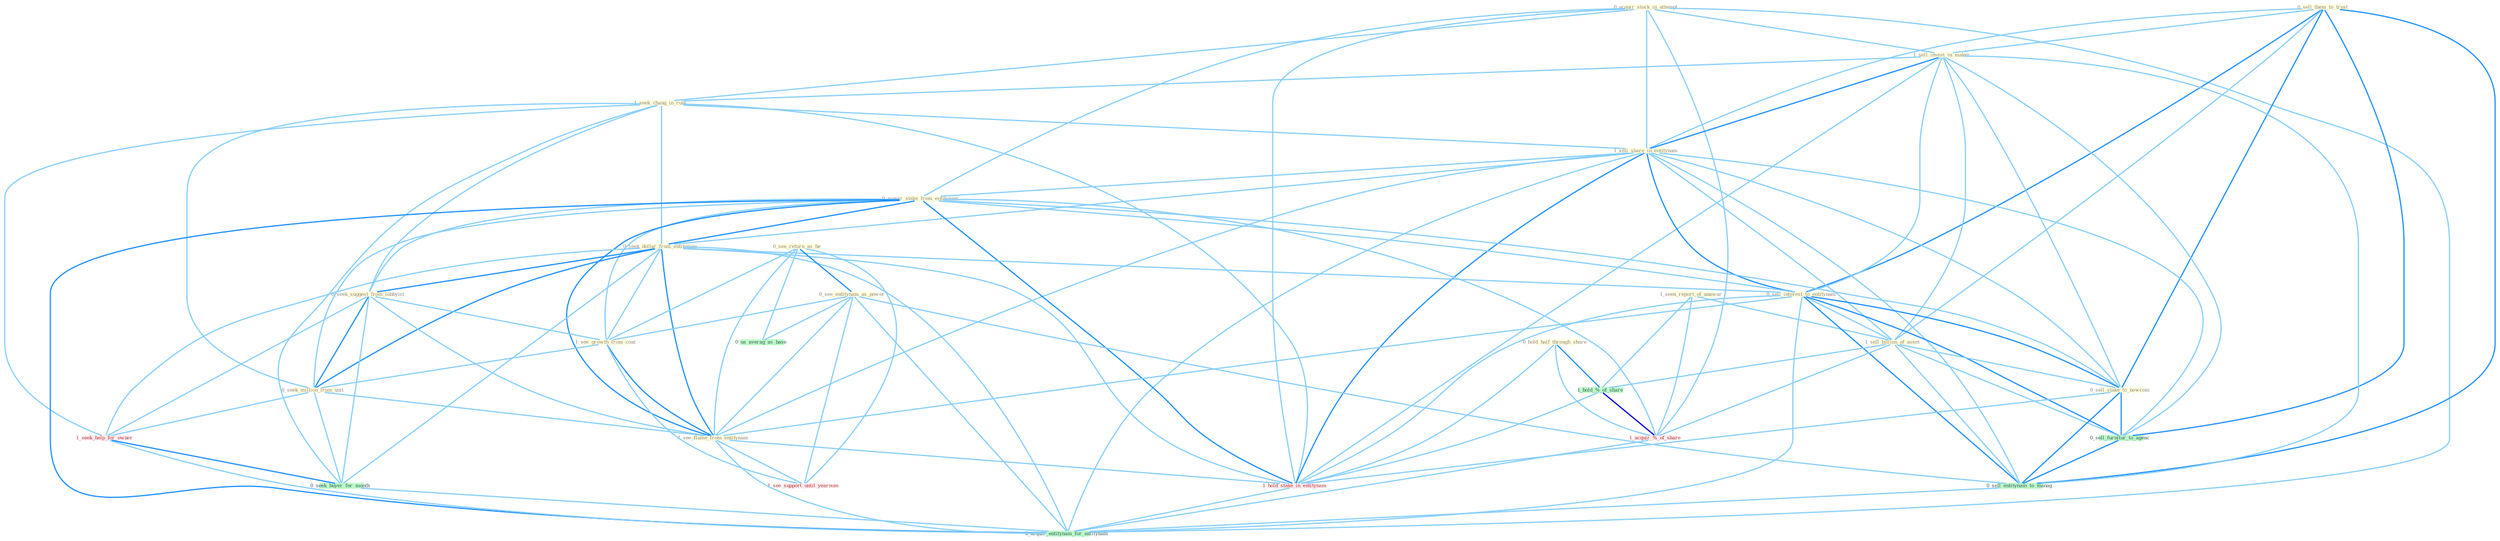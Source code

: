 Graph G{ 
    node
    [shape=polygon,style=filled,width=.5,height=.06,color="#BDFCC9",fixedsize=true,fontsize=4,
    fontcolor="#2f4f4f"];
    {node
    [color="#ffffe0", fontcolor="#8b7d6b"] "0_acquir_stock_in_attempt " "0_sell_them_to_trust " "1_sell_invest_in_maker " "1_seek_chang_in_rule " "1_sell_share_in_entitynam " "1_seen_report_of_unawar " "0_acquir_stake_from_entitynam " "0_seek_dollar_from_entitynam " "0_sell_interest_to_entitynam " "0_see_return_as_be " "0_see_entitynam_as_power " "1_sell_billion_of_asset " "0_hold_half_through_share " "0_seek_suggest_from_lobbyist " "0_sell_stake_to_newcom " "1_see_growth_from_coat " "0_seek_million_from_unit " "1_see_flame_from_entitynam "}
{node [color="#fff0f5", fontcolor="#b22222"] "1_hold_stake_in_entitynam " "1_seek_help_for_owner " "1_acquir_%_of_share " "1_see_support_until_yearnum "}
edge [color="#B0E2FF"];

	"0_acquir_stock_in_attempt " -- "1_sell_invest_in_maker " [w="1", color="#87cefa" ];
	"0_acquir_stock_in_attempt " -- "1_seek_chang_in_rule " [w="1", color="#87cefa" ];
	"0_acquir_stock_in_attempt " -- "1_sell_share_in_entitynam " [w="1", color="#87cefa" ];
	"0_acquir_stock_in_attempt " -- "0_acquir_stake_from_entitynam " [w="1", color="#87cefa" ];
	"0_acquir_stock_in_attempt " -- "1_hold_stake_in_entitynam " [w="1", color="#87cefa" ];
	"0_acquir_stock_in_attempt " -- "1_acquir_%_of_share " [w="1", color="#87cefa" ];
	"0_acquir_stock_in_attempt " -- "0_acquir_entitynam_for_entitynam " [w="1", color="#87cefa" ];
	"0_sell_them_to_trust " -- "1_sell_invest_in_maker " [w="1", color="#87cefa" ];
	"0_sell_them_to_trust " -- "1_sell_share_in_entitynam " [w="1", color="#87cefa" ];
	"0_sell_them_to_trust " -- "0_sell_interest_to_entitynam " [w="2", color="#1e90ff" , len=0.8];
	"0_sell_them_to_trust " -- "1_sell_billion_of_asset " [w="1", color="#87cefa" ];
	"0_sell_them_to_trust " -- "0_sell_stake_to_newcom " [w="2", color="#1e90ff" , len=0.8];
	"0_sell_them_to_trust " -- "0_sell_furnitur_to_agenc " [w="2", color="#1e90ff" , len=0.8];
	"0_sell_them_to_trust " -- "0_sell_entitynam_to_manag " [w="2", color="#1e90ff" , len=0.8];
	"1_sell_invest_in_maker " -- "1_seek_chang_in_rule " [w="1", color="#87cefa" ];
	"1_sell_invest_in_maker " -- "1_sell_share_in_entitynam " [w="2", color="#1e90ff" , len=0.8];
	"1_sell_invest_in_maker " -- "0_sell_interest_to_entitynam " [w="1", color="#87cefa" ];
	"1_sell_invest_in_maker " -- "1_sell_billion_of_asset " [w="1", color="#87cefa" ];
	"1_sell_invest_in_maker " -- "0_sell_stake_to_newcom " [w="1", color="#87cefa" ];
	"1_sell_invest_in_maker " -- "1_hold_stake_in_entitynam " [w="1", color="#87cefa" ];
	"1_sell_invest_in_maker " -- "0_sell_furnitur_to_agenc " [w="1", color="#87cefa" ];
	"1_sell_invest_in_maker " -- "0_sell_entitynam_to_manag " [w="1", color="#87cefa" ];
	"1_seek_chang_in_rule " -- "1_sell_share_in_entitynam " [w="1", color="#87cefa" ];
	"1_seek_chang_in_rule " -- "0_seek_dollar_from_entitynam " [w="1", color="#87cefa" ];
	"1_seek_chang_in_rule " -- "0_seek_suggest_from_lobbyist " [w="1", color="#87cefa" ];
	"1_seek_chang_in_rule " -- "0_seek_million_from_unit " [w="1", color="#87cefa" ];
	"1_seek_chang_in_rule " -- "1_hold_stake_in_entitynam " [w="1", color="#87cefa" ];
	"1_seek_chang_in_rule " -- "1_seek_help_for_owner " [w="1", color="#87cefa" ];
	"1_seek_chang_in_rule " -- "0_seek_buyer_for_month " [w="1", color="#87cefa" ];
	"1_sell_share_in_entitynam " -- "0_acquir_stake_from_entitynam " [w="1", color="#87cefa" ];
	"1_sell_share_in_entitynam " -- "0_seek_dollar_from_entitynam " [w="1", color="#87cefa" ];
	"1_sell_share_in_entitynam " -- "0_sell_interest_to_entitynam " [w="2", color="#1e90ff" , len=0.8];
	"1_sell_share_in_entitynam " -- "1_sell_billion_of_asset " [w="1", color="#87cefa" ];
	"1_sell_share_in_entitynam " -- "0_sell_stake_to_newcom " [w="1", color="#87cefa" ];
	"1_sell_share_in_entitynam " -- "1_see_flame_from_entitynam " [w="1", color="#87cefa" ];
	"1_sell_share_in_entitynam " -- "1_hold_stake_in_entitynam " [w="2", color="#1e90ff" , len=0.8];
	"1_sell_share_in_entitynam " -- "0_sell_furnitur_to_agenc " [w="1", color="#87cefa" ];
	"1_sell_share_in_entitynam " -- "0_sell_entitynam_to_manag " [w="1", color="#87cefa" ];
	"1_sell_share_in_entitynam " -- "0_acquir_entitynam_for_entitynam " [w="1", color="#87cefa" ];
	"1_seen_report_of_unawar " -- "1_sell_billion_of_asset " [w="1", color="#87cefa" ];
	"1_seen_report_of_unawar " -- "1_hold_%_of_share " [w="1", color="#87cefa" ];
	"1_seen_report_of_unawar " -- "1_acquir_%_of_share " [w="1", color="#87cefa" ];
	"0_acquir_stake_from_entitynam " -- "0_seek_dollar_from_entitynam " [w="2", color="#1e90ff" , len=0.8];
	"0_acquir_stake_from_entitynam " -- "0_sell_interest_to_entitynam " [w="1", color="#87cefa" ];
	"0_acquir_stake_from_entitynam " -- "0_seek_suggest_from_lobbyist " [w="1", color="#87cefa" ];
	"0_acquir_stake_from_entitynam " -- "0_sell_stake_to_newcom " [w="1", color="#87cefa" ];
	"0_acquir_stake_from_entitynam " -- "1_see_growth_from_coat " [w="1", color="#87cefa" ];
	"0_acquir_stake_from_entitynam " -- "0_seek_million_from_unit " [w="1", color="#87cefa" ];
	"0_acquir_stake_from_entitynam " -- "1_see_flame_from_entitynam " [w="2", color="#1e90ff" , len=0.8];
	"0_acquir_stake_from_entitynam " -- "1_hold_stake_in_entitynam " [w="2", color="#1e90ff" , len=0.8];
	"0_acquir_stake_from_entitynam " -- "1_acquir_%_of_share " [w="1", color="#87cefa" ];
	"0_acquir_stake_from_entitynam " -- "0_acquir_entitynam_for_entitynam " [w="2", color="#1e90ff" , len=0.8];
	"0_seek_dollar_from_entitynam " -- "0_sell_interest_to_entitynam " [w="1", color="#87cefa" ];
	"0_seek_dollar_from_entitynam " -- "0_seek_suggest_from_lobbyist " [w="2", color="#1e90ff" , len=0.8];
	"0_seek_dollar_from_entitynam " -- "1_see_growth_from_coat " [w="1", color="#87cefa" ];
	"0_seek_dollar_from_entitynam " -- "0_seek_million_from_unit " [w="2", color="#1e90ff" , len=0.8];
	"0_seek_dollar_from_entitynam " -- "1_see_flame_from_entitynam " [w="2", color="#1e90ff" , len=0.8];
	"0_seek_dollar_from_entitynam " -- "1_hold_stake_in_entitynam " [w="1", color="#87cefa" ];
	"0_seek_dollar_from_entitynam " -- "1_seek_help_for_owner " [w="1", color="#87cefa" ];
	"0_seek_dollar_from_entitynam " -- "0_seek_buyer_for_month " [w="1", color="#87cefa" ];
	"0_seek_dollar_from_entitynam " -- "0_acquir_entitynam_for_entitynam " [w="1", color="#87cefa" ];
	"0_sell_interest_to_entitynam " -- "1_sell_billion_of_asset " [w="1", color="#87cefa" ];
	"0_sell_interest_to_entitynam " -- "0_sell_stake_to_newcom " [w="2", color="#1e90ff" , len=0.8];
	"0_sell_interest_to_entitynam " -- "1_see_flame_from_entitynam " [w="1", color="#87cefa" ];
	"0_sell_interest_to_entitynam " -- "1_hold_stake_in_entitynam " [w="1", color="#87cefa" ];
	"0_sell_interest_to_entitynam " -- "0_sell_furnitur_to_agenc " [w="2", color="#1e90ff" , len=0.8];
	"0_sell_interest_to_entitynam " -- "0_sell_entitynam_to_manag " [w="2", color="#1e90ff" , len=0.8];
	"0_sell_interest_to_entitynam " -- "0_acquir_entitynam_for_entitynam " [w="1", color="#87cefa" ];
	"0_see_return_as_be " -- "0_see_entitynam_as_power " [w="2", color="#1e90ff" , len=0.8];
	"0_see_return_as_be " -- "1_see_growth_from_coat " [w="1", color="#87cefa" ];
	"0_see_return_as_be " -- "1_see_flame_from_entitynam " [w="1", color="#87cefa" ];
	"0_see_return_as_be " -- "1_see_support_until_yearnum " [w="1", color="#87cefa" ];
	"0_see_return_as_be " -- "0_us_averag_as_base " [w="1", color="#87cefa" ];
	"0_see_entitynam_as_power " -- "1_see_growth_from_coat " [w="1", color="#87cefa" ];
	"0_see_entitynam_as_power " -- "1_see_flame_from_entitynam " [w="1", color="#87cefa" ];
	"0_see_entitynam_as_power " -- "1_see_support_until_yearnum " [w="1", color="#87cefa" ];
	"0_see_entitynam_as_power " -- "0_us_averag_as_base " [w="1", color="#87cefa" ];
	"0_see_entitynam_as_power " -- "0_sell_entitynam_to_manag " [w="1", color="#87cefa" ];
	"0_see_entitynam_as_power " -- "0_acquir_entitynam_for_entitynam " [w="1", color="#87cefa" ];
	"1_sell_billion_of_asset " -- "0_sell_stake_to_newcom " [w="1", color="#87cefa" ];
	"1_sell_billion_of_asset " -- "1_hold_%_of_share " [w="1", color="#87cefa" ];
	"1_sell_billion_of_asset " -- "1_acquir_%_of_share " [w="1", color="#87cefa" ];
	"1_sell_billion_of_asset " -- "0_sell_furnitur_to_agenc " [w="1", color="#87cefa" ];
	"1_sell_billion_of_asset " -- "0_sell_entitynam_to_manag " [w="1", color="#87cefa" ];
	"0_hold_half_through_share " -- "1_hold_%_of_share " [w="2", color="#1e90ff" , len=0.8];
	"0_hold_half_through_share " -- "1_hold_stake_in_entitynam " [w="1", color="#87cefa" ];
	"0_hold_half_through_share " -- "1_acquir_%_of_share " [w="1", color="#87cefa" ];
	"0_seek_suggest_from_lobbyist " -- "1_see_growth_from_coat " [w="1", color="#87cefa" ];
	"0_seek_suggest_from_lobbyist " -- "0_seek_million_from_unit " [w="2", color="#1e90ff" , len=0.8];
	"0_seek_suggest_from_lobbyist " -- "1_see_flame_from_entitynam " [w="1", color="#87cefa" ];
	"0_seek_suggest_from_lobbyist " -- "1_seek_help_for_owner " [w="1", color="#87cefa" ];
	"0_seek_suggest_from_lobbyist " -- "0_seek_buyer_for_month " [w="1", color="#87cefa" ];
	"0_sell_stake_to_newcom " -- "1_hold_stake_in_entitynam " [w="1", color="#87cefa" ];
	"0_sell_stake_to_newcom " -- "0_sell_furnitur_to_agenc " [w="2", color="#1e90ff" , len=0.8];
	"0_sell_stake_to_newcom " -- "0_sell_entitynam_to_manag " [w="2", color="#1e90ff" , len=0.8];
	"1_see_growth_from_coat " -- "0_seek_million_from_unit " [w="1", color="#87cefa" ];
	"1_see_growth_from_coat " -- "1_see_flame_from_entitynam " [w="2", color="#1e90ff" , len=0.8];
	"1_see_growth_from_coat " -- "1_see_support_until_yearnum " [w="1", color="#87cefa" ];
	"0_seek_million_from_unit " -- "1_see_flame_from_entitynam " [w="1", color="#87cefa" ];
	"0_seek_million_from_unit " -- "1_seek_help_for_owner " [w="1", color="#87cefa" ];
	"0_seek_million_from_unit " -- "0_seek_buyer_for_month " [w="1", color="#87cefa" ];
	"1_see_flame_from_entitynam " -- "1_hold_stake_in_entitynam " [w="1", color="#87cefa" ];
	"1_see_flame_from_entitynam " -- "1_see_support_until_yearnum " [w="1", color="#87cefa" ];
	"1_see_flame_from_entitynam " -- "0_acquir_entitynam_for_entitynam " [w="1", color="#87cefa" ];
	"1_hold_%_of_share " -- "1_hold_stake_in_entitynam " [w="1", color="#87cefa" ];
	"1_hold_%_of_share " -- "1_acquir_%_of_share " [w="3", color="#0000cd" , len=0.6];
	"1_hold_stake_in_entitynam " -- "0_acquir_entitynam_for_entitynam " [w="1", color="#87cefa" ];
	"1_seek_help_for_owner " -- "0_seek_buyer_for_month " [w="2", color="#1e90ff" , len=0.8];
	"1_seek_help_for_owner " -- "0_acquir_entitynam_for_entitynam " [w="1", color="#87cefa" ];
	"0_seek_buyer_for_month " -- "0_acquir_entitynam_for_entitynam " [w="1", color="#87cefa" ];
	"1_acquir_%_of_share " -- "0_acquir_entitynam_for_entitynam " [w="1", color="#87cefa" ];
	"0_sell_furnitur_to_agenc " -- "0_sell_entitynam_to_manag " [w="2", color="#1e90ff" , len=0.8];
	"0_sell_entitynam_to_manag " -- "0_acquir_entitynam_for_entitynam " [w="1", color="#87cefa" ];
}